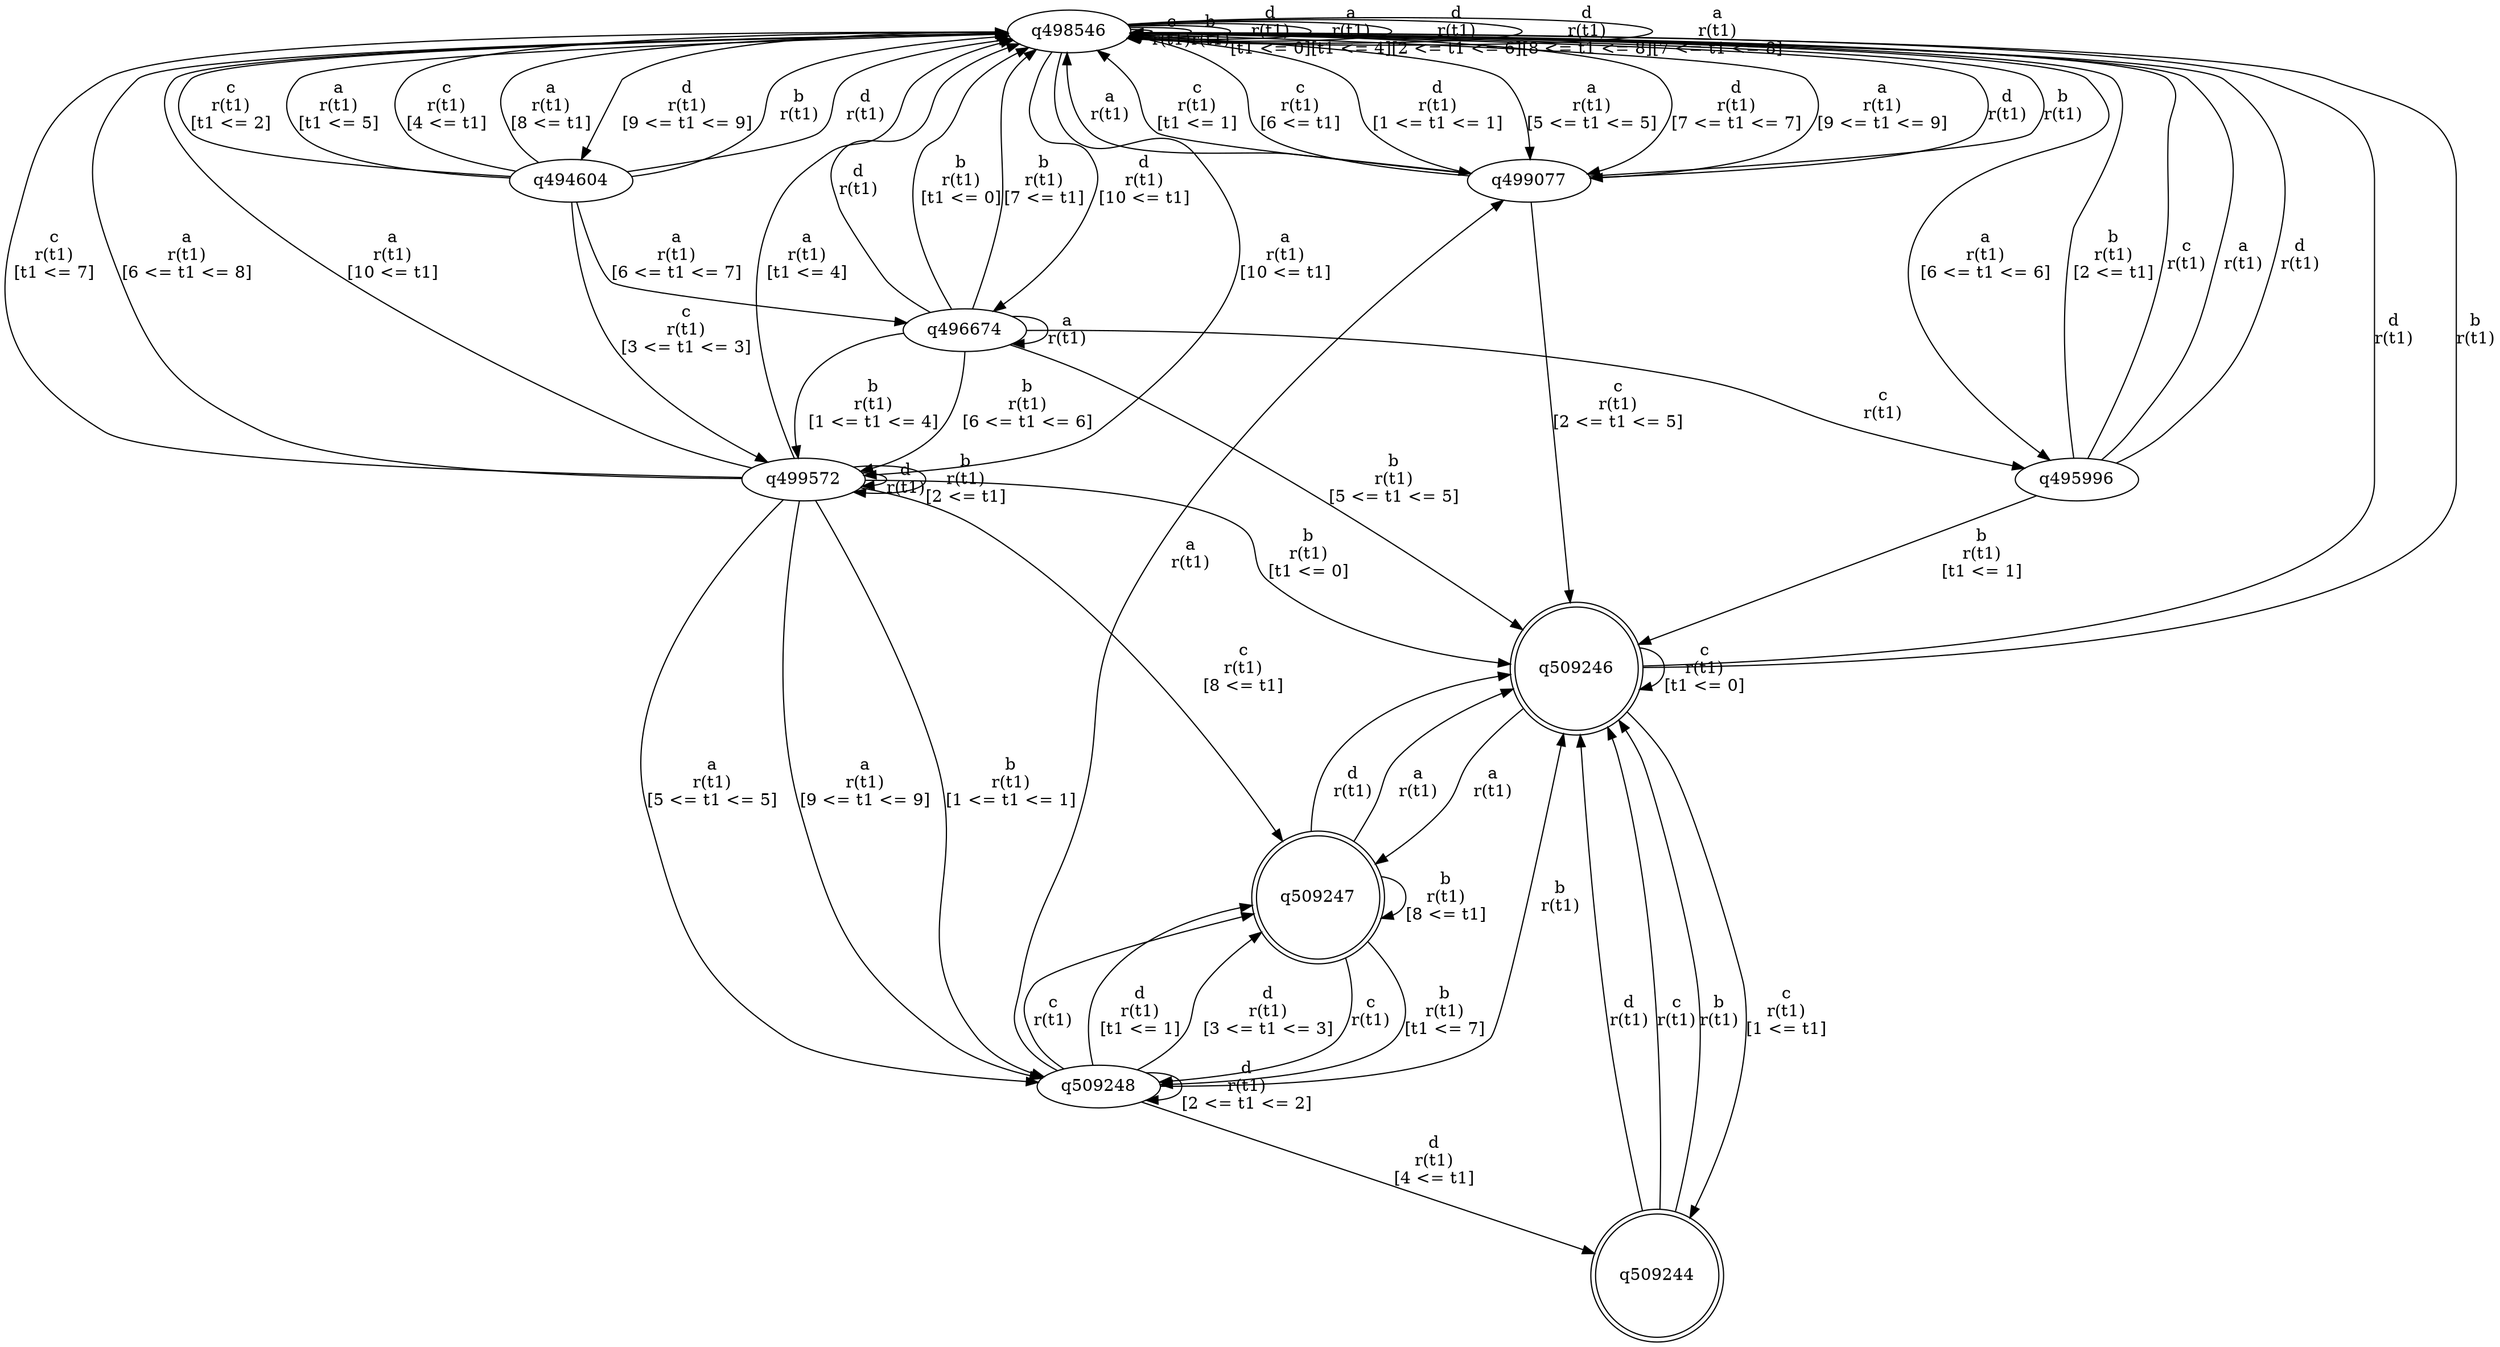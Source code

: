 digraph "tests_1/test51/solution101/solution_verwer" {
	q498546[label=q498546]
	q499077[label=q499077]
	q509246[label=q509246 shape=doublecircle]
	q509247[label=q509247 shape=doublecircle]
	q509248[label=q509248]
	q509244[label=q509244 shape=doublecircle]
	q495996[label=q495996]
	q494604[label=q494604]
	q499572[label=q499572]
	q496674[label=q496674]
	q498546 -> q498546[label="c\nr(t1)\n"]
	q498546 -> q498546[label="b\nr(t1)\n"]
	q498546 -> q498546[label="d\nr(t1)\n[t1 <= 0]"]
	q498546 -> q499077[label="d\nr(t1)\n[1 <= t1 <= 1]"]
	q499077 -> q498546[label="d\nr(t1)\n"]
	q499077 -> q498546[label="b\nr(t1)\n"]
	q499077 -> q498546[label="a\nr(t1)\n"]
	q499077 -> q498546[label="c\nr(t1)\n[t1 <= 1]"]
	q499077 -> q498546[label="c\nr(t1)\n[6 <= t1]"]
	q499077 -> q509246[label="c\nr(t1)\n[2 <= t1 <= 5]"]
	q509246 -> q498546[label="d\nr(t1)\n"]
	q509246 -> q498546[label="b\nr(t1)\n"]
	q509246 -> q509247[label="a\nr(t1)\n"]
	q509247 -> q509246[label="d\nr(t1)\n"]
	q509247 -> q509248[label="c\nr(t1)\n"]
	q509248 -> q499077[label="a\nr(t1)\n"]
	q509248 -> q509246[label="b\nr(t1)\n"]
	q509248 -> q509247[label="c\nr(t1)\n"]
	q509248 -> q509247[label="d\nr(t1)\n[t1 <= 1]"]
	q509248 -> q509248[label="d\nr(t1)\n[2 <= t1 <= 2]"]
	q509248 -> q509247[label="d\nr(t1)\n[3 <= t1 <= 3]"]
	q509248 -> q509244[label="d\nr(t1)\n[4 <= t1]"]
	q509244 -> q509246[label="c\nr(t1)\n"]
	q509244 -> q509246[label="b\nr(t1)\n"]
	q509244 -> q509246[label="d\nr(t1)\n"]
	q509247 -> q509248[label="b\nr(t1)\n[t1 <= 7]"]
	q509247 -> q509247[label="b\nr(t1)\n[8 <= t1]"]
	q509247 -> q509246[label="a\nr(t1)\n"]
	q509246 -> q509246[label="c\nr(t1)\n[t1 <= 0]"]
	q509246 -> q509244[label="c\nr(t1)\n[1 <= t1]"]
	q498546 -> q498546[label="a\nr(t1)\n[t1 <= 4]"]
	q498546 -> q499077[label="a\nr(t1)\n[5 <= t1 <= 5]"]
	q498546 -> q495996[label="a\nr(t1)\n[6 <= t1 <= 6]"]
	q495996 -> q498546[label="c\nr(t1)\n"]
	q495996 -> q498546[label="a\nr(t1)\n"]
	q495996 -> q498546[label="d\nr(t1)\n"]
	q495996 -> q498546[label="b\nr(t1)\n[2 <= t1]"]
	q495996 -> q509246[label="b\nr(t1)\n[t1 <= 1]"]
	q498546 -> q498546[label="d\nr(t1)\n[2 <= t1 <= 6]"]
	q498546 -> q499077[label="d\nr(t1)\n[7 <= t1 <= 7]"]
	q498546 -> q498546[label="d\nr(t1)\n[8 <= t1 <= 8]"]
	q498546 -> q498546[label="a\nr(t1)\n[7 <= t1 <= 8]"]
	q498546 -> q494604[label="d\nr(t1)\n[9 <= t1 <= 9]"]
	q494604 -> q498546[label="b\nr(t1)\n"]
	q494604 -> q498546[label="d\nr(t1)\n"]
	q494604 -> q498546[label="c\nr(t1)\n[t1 <= 2]"]
	q494604 -> q498546[label="a\nr(t1)\n[t1 <= 5]"]
	q494604 -> q499572[label="c\nr(t1)\n[3 <= t1 <= 3]"]
	q499572 -> q499572[label="d\nr(t1)\n"]
	q499572 -> q509246[label="b\nr(t1)\n[t1 <= 0]"]
	q499572 -> q509248[label="b\nr(t1)\n[1 <= t1 <= 1]"]
	q499572 -> q499572[label="b\nr(t1)\n[2 <= t1]"]
	q499572 -> q509247[label="c\nr(t1)\n[8 <= t1]"]
	q499572 -> q498546[label="c\nr(t1)\n[t1 <= 7]"]
	q499572 -> q509248[label="a\nr(t1)\n[5 <= t1 <= 5]"]
	q499572 -> q498546[label="a\nr(t1)\n[t1 <= 4]"]
	q499572 -> q498546[label="a\nr(t1)\n[6 <= t1 <= 8]"]
	q499572 -> q509248[label="a\nr(t1)\n[9 <= t1 <= 9]"]
	q499572 -> q498546[label="a\nr(t1)\n[10 <= t1]"]
	q494604 -> q498546[label="c\nr(t1)\n[4 <= t1]"]
	q494604 -> q496674[label="a\nr(t1)\n[6 <= t1 <= 7]"]
	q496674 -> q498546[label="d\nr(t1)\n"]
	q496674 -> q495996[label="c\nr(t1)\n"]
	q496674 -> q496674[label="a\nr(t1)\n"]
	q496674 -> q498546[label="b\nr(t1)\n[t1 <= 0]"]
	q496674 -> q499572[label="b\nr(t1)\n[1 <= t1 <= 4]"]
	q496674 -> q509246[label="b\nr(t1)\n[5 <= t1 <= 5]"]
	q496674 -> q499572[label="b\nr(t1)\n[6 <= t1 <= 6]"]
	q496674 -> q498546[label="b\nr(t1)\n[7 <= t1]"]
	q494604 -> q498546[label="a\nr(t1)\n[8 <= t1]"]
	q498546 -> q496674[label="d\nr(t1)\n[10 <= t1]"]
	q498546 -> q499077[label="a\nr(t1)\n[9 <= t1 <= 9]"]
	q498546 -> q499572[label="a\nr(t1)\n[10 <= t1]"]
}
